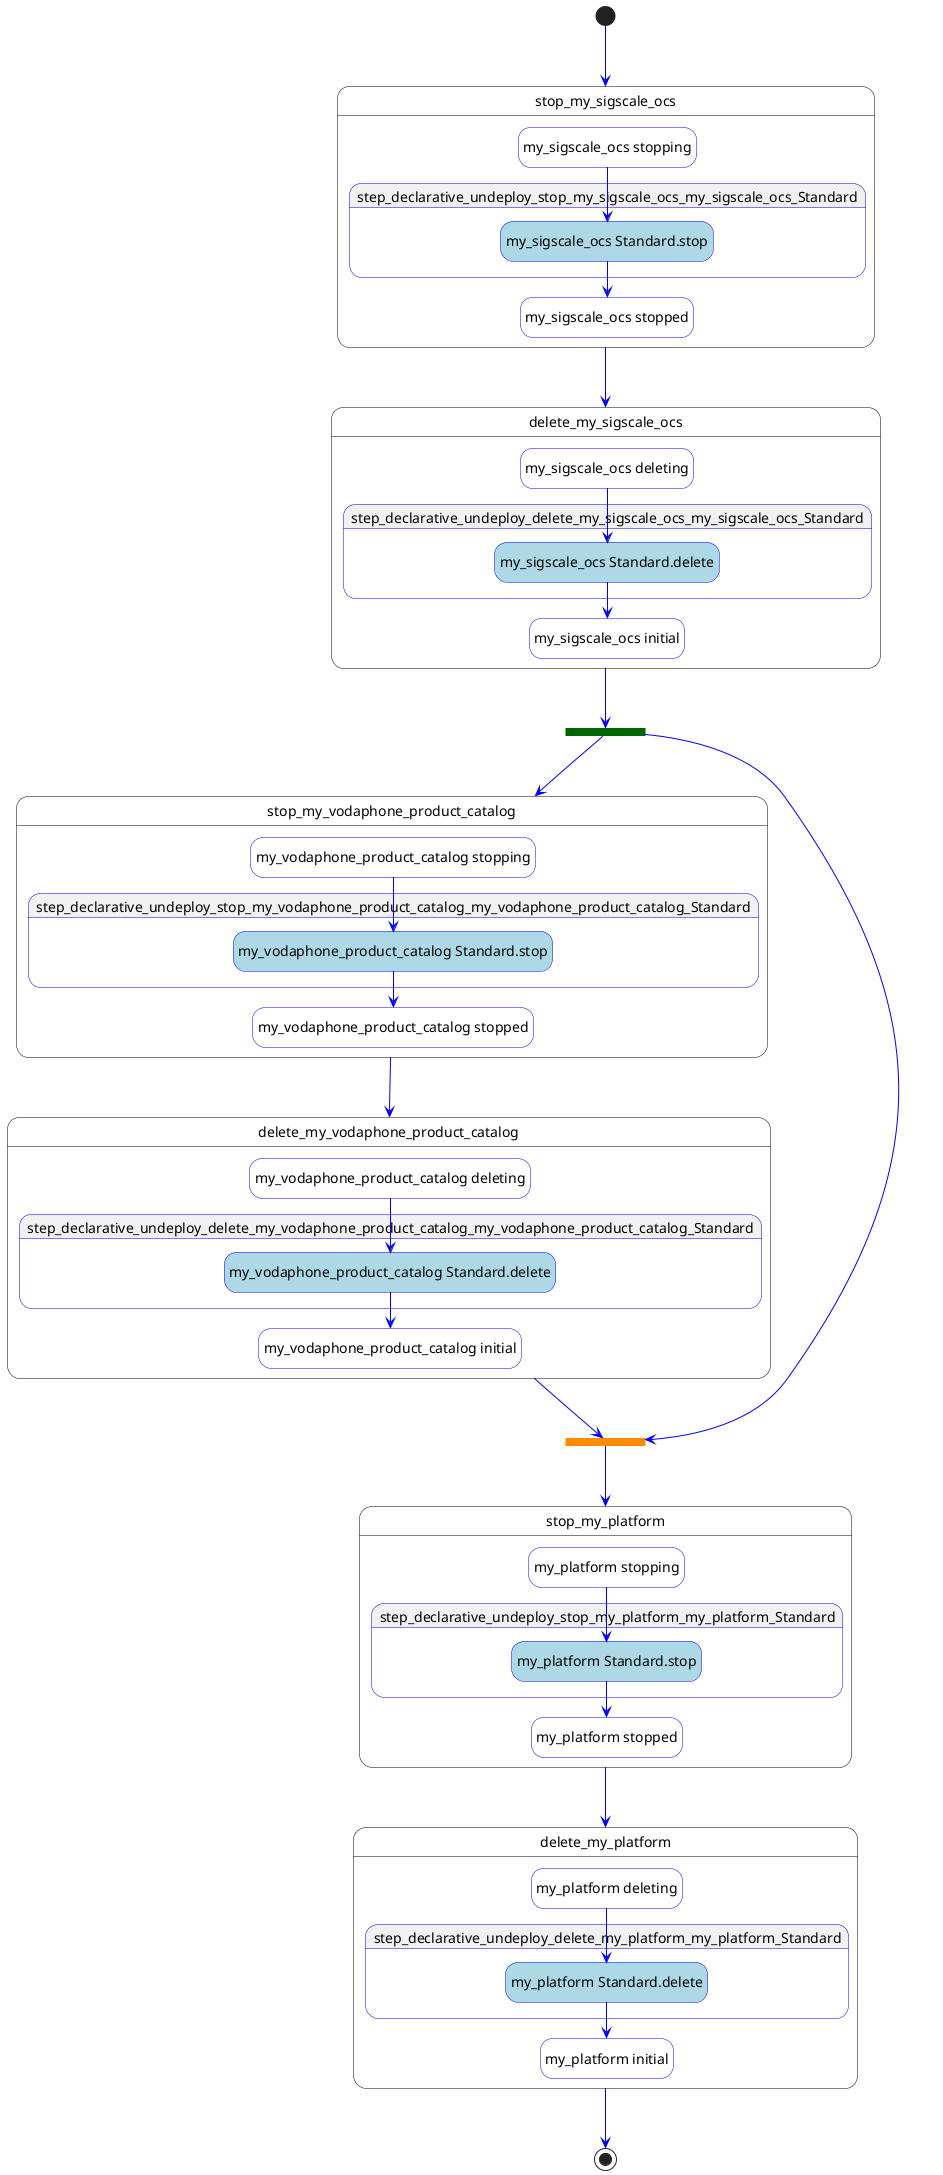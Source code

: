 @startuml
hide empty description
skinparam shadowing false
skinparam state {
  ArrowColor blue
  BorderColor blue
  EndColor black
  StartColor green
  BackGroundColor<< step >> white
  BorderColor<< step >> black
  BackGroundColor<< delegate >> lightgrey
  BackGroundColor<< set_state >> white
  BackGroundColor<< call_operation >> lightblue
  BackGroundColor<< inline >> white
}
skinparam ActivityBarColor<<fork>> DarkGreen
skinparam ActivityBarColor<<join>> DarkOrange

state "stop_my_platform" as step_declarative_undeploy_stop_my_platform << step >> {
  state "my_platform stopping" as step_declarative_undeploy_stop_my_platform_my_platform_stopping << set_state >>
  state "my_platform Standard.stop" as step_declarative_undeploy_stop_my_platform_my_platform_Standard.stop << call_operation >>
  state "my_platform stopped" as step_declarative_undeploy_stop_my_platform_my_platform_stopped << set_state >>
  step_declarative_undeploy_stop_my_platform_my_platform_stopping --> step_declarative_undeploy_stop_my_platform_my_platform_Standard.stop
  step_declarative_undeploy_stop_my_platform_my_platform_Standard.stop --> step_declarative_undeploy_stop_my_platform_my_platform_stopped
}
state "delete_my_platform" as step_declarative_undeploy_delete_my_platform << step >> {
  state "my_platform deleting" as step_declarative_undeploy_delete_my_platform_my_platform_deleting << set_state >>
  state "my_platform Standard.delete" as step_declarative_undeploy_delete_my_platform_my_platform_Standard.delete << call_operation >>
  state "my_platform initial" as step_declarative_undeploy_delete_my_platform_my_platform_initial << set_state >>
  step_declarative_undeploy_delete_my_platform_my_platform_deleting --> step_declarative_undeploy_delete_my_platform_my_platform_Standard.delete
  step_declarative_undeploy_delete_my_platform_my_platform_Standard.delete --> step_declarative_undeploy_delete_my_platform_my_platform_initial
}
state "stop_my_sigscale_ocs" as step_declarative_undeploy_stop_my_sigscale_ocs << step >> {
  state "my_sigscale_ocs stopping" as step_declarative_undeploy_stop_my_sigscale_ocs_my_sigscale_ocs_stopping << set_state >>
  state "my_sigscale_ocs Standard.stop" as step_declarative_undeploy_stop_my_sigscale_ocs_my_sigscale_ocs_Standard.stop << call_operation >>
  state "my_sigscale_ocs stopped" as step_declarative_undeploy_stop_my_sigscale_ocs_my_sigscale_ocs_stopped << set_state >>
  step_declarative_undeploy_stop_my_sigscale_ocs_my_sigscale_ocs_stopping --> step_declarative_undeploy_stop_my_sigscale_ocs_my_sigscale_ocs_Standard.stop
  step_declarative_undeploy_stop_my_sigscale_ocs_my_sigscale_ocs_Standard.stop --> step_declarative_undeploy_stop_my_sigscale_ocs_my_sigscale_ocs_stopped
}
state "delete_my_sigscale_ocs" as step_declarative_undeploy_delete_my_sigscale_ocs << step >> {
  state "my_sigscale_ocs deleting" as step_declarative_undeploy_delete_my_sigscale_ocs_my_sigscale_ocs_deleting << set_state >>
  state "my_sigscale_ocs Standard.delete" as step_declarative_undeploy_delete_my_sigscale_ocs_my_sigscale_ocs_Standard.delete << call_operation >>
  state "my_sigscale_ocs initial" as step_declarative_undeploy_delete_my_sigscale_ocs_my_sigscale_ocs_initial << set_state >>
  step_declarative_undeploy_delete_my_sigscale_ocs_my_sigscale_ocs_deleting --> step_declarative_undeploy_delete_my_sigscale_ocs_my_sigscale_ocs_Standard.delete
  step_declarative_undeploy_delete_my_sigscale_ocs_my_sigscale_ocs_Standard.delete --> step_declarative_undeploy_delete_my_sigscale_ocs_my_sigscale_ocs_initial
}
state "stop_my_vodaphone_product_catalog" as step_declarative_undeploy_stop_my_vodaphone_product_catalog << step >> {
  state "my_vodaphone_product_catalog stopping" as step_declarative_undeploy_stop_my_vodaphone_product_catalog_my_vodaphone_product_catalog_stopping << set_state >>
  state "my_vodaphone_product_catalog Standard.stop" as step_declarative_undeploy_stop_my_vodaphone_product_catalog_my_vodaphone_product_catalog_Standard.stop << call_operation >>
  state "my_vodaphone_product_catalog stopped" as step_declarative_undeploy_stop_my_vodaphone_product_catalog_my_vodaphone_product_catalog_stopped << set_state >>
  step_declarative_undeploy_stop_my_vodaphone_product_catalog_my_vodaphone_product_catalog_stopping --> step_declarative_undeploy_stop_my_vodaphone_product_catalog_my_vodaphone_product_catalog_Standard.stop
  step_declarative_undeploy_stop_my_vodaphone_product_catalog_my_vodaphone_product_catalog_Standard.stop --> step_declarative_undeploy_stop_my_vodaphone_product_catalog_my_vodaphone_product_catalog_stopped
}
state "delete_my_vodaphone_product_catalog" as step_declarative_undeploy_delete_my_vodaphone_product_catalog << step >> {
  state "my_vodaphone_product_catalog deleting" as step_declarative_undeploy_delete_my_vodaphone_product_catalog_my_vodaphone_product_catalog_deleting << set_state >>
  state "my_vodaphone_product_catalog Standard.delete" as step_declarative_undeploy_delete_my_vodaphone_product_catalog_my_vodaphone_product_catalog_Standard.delete << call_operation >>
  state "my_vodaphone_product_catalog initial" as step_declarative_undeploy_delete_my_vodaphone_product_catalog_my_vodaphone_product_catalog_initial << set_state >>
  step_declarative_undeploy_delete_my_vodaphone_product_catalog_my_vodaphone_product_catalog_deleting --> step_declarative_undeploy_delete_my_vodaphone_product_catalog_my_vodaphone_product_catalog_Standard.delete
  step_declarative_undeploy_delete_my_vodaphone_product_catalog_my_vodaphone_product_catalog_Standard.delete --> step_declarative_undeploy_delete_my_vodaphone_product_catalog_my_vodaphone_product_catalog_initial
}
  state step_declarative_undeploy_stop_my_platform_join <<join>>
  step_declarative_undeploy_stop_my_platform_join --> step_declarative_undeploy_stop_my_platform
step_declarative_undeploy_stop_my_platform --> step_declarative_undeploy_delete_my_platform
step_declarative_undeploy_stop_my_sigscale_ocs --> step_declarative_undeploy_delete_my_sigscale_ocs
state step_declarative_undeploy_delete_my_sigscale_ocs_fork <<fork>>
step_declarative_undeploy_delete_my_sigscale_ocs --> step_declarative_undeploy_delete_my_sigscale_ocs_fork
step_declarative_undeploy_delete_my_sigscale_ocs_fork --> step_declarative_undeploy_stop_my_platform_join
step_declarative_undeploy_delete_my_sigscale_ocs_fork --> step_declarative_undeploy_stop_my_vodaphone_product_catalog
step_declarative_undeploy_stop_my_vodaphone_product_catalog --> step_declarative_undeploy_delete_my_vodaphone_product_catalog
step_declarative_undeploy_delete_my_vodaphone_product_catalog --> step_declarative_undeploy_stop_my_platform_join
[*] --> step_declarative_undeploy_stop_my_sigscale_ocs
step_declarative_undeploy_delete_my_platform --> [*]
@enduml
